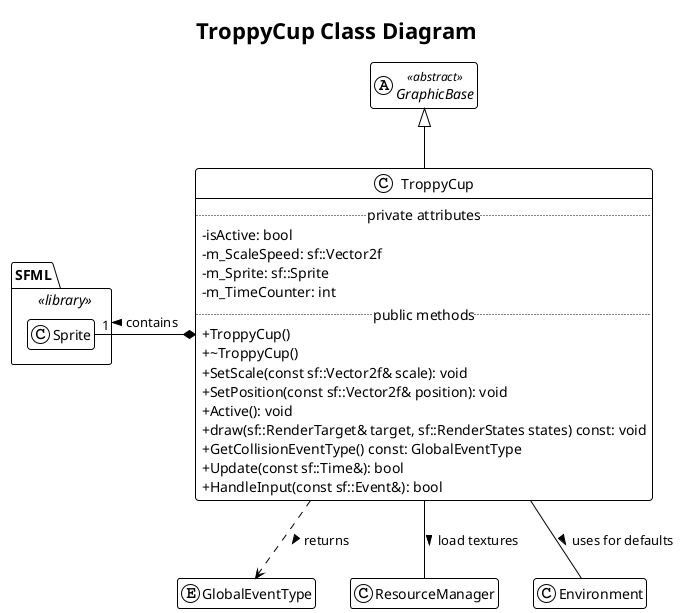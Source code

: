 @startuml
!theme plain
title TroppyCup Class Diagram

' Settings
skinparam classAttributeIconSize 0
hide empty members

' --- SFML Library ---
package SFML <<library>> {
}

' --- Application Classes ---
enum GlobalEventType
abstract class GraphicBase <<abstract>>

class TroppyCup {
    .. private attributes ..
    - isActive: bool
    - m_ScaleSpeed: sf::Vector2f
    - m_Sprite: sf::Sprite
    - m_TimeCounter: int
    .. public methods ..
    + TroppyCup()
    + ~TroppyCup()
    + SetScale(const sf::Vector2f& scale): void
    + SetPosition(const sf::Vector2f& position): void
    + Active(): void
    + draw(sf::RenderTarget& target, sf::RenderStates states) const: void
    + GetCollisionEventType() const: GlobalEventType
    + Update(const sf::Time&): bool
    + HandleInput(const sf::Event&): bool
}

' --- RELATIONSHIPS ---

' ==> Inheritance
GraphicBase <|-- TroppyCup

' ==> Composition
TroppyCup *-l- "1" SFML.Sprite : contains >

' ==> Dependency
TroppyCup ..> GlobalEventType : returns >
TroppyCup -- ResourceManager : load textures >
TroppyCup -- Environment : uses for defaults >
@enduml